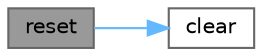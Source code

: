 digraph "reset"
{
 // INTERACTIVE_SVG=YES
 // LATEX_PDF_SIZE
  bgcolor="transparent";
  edge [fontname=Helvetica,fontsize=10,labelfontname=Helvetica,labelfontsize=10];
  node [fontname=Helvetica,fontsize=10,shape=box,height=0.2,width=0.4];
  rankdir="LR";
  Node1 [label="reset",height=0.2,width=0.4,color="gray40", fillcolor="grey60", style="filled", fontcolor="black",tooltip="Reset member variables to defaults."];
  Node1 -> Node2 [color="steelblue1",style="solid"];
  Node2 [label="clear",height=0.2,width=0.4,color="grey40", fillcolor="white", style="filled",URL="$classore_1_1data_1_1_ir_model_data.html#ac8bb3912a3ce86b15842e79d0b421204",tooltip="Clear list of calibration instruments."];
}
